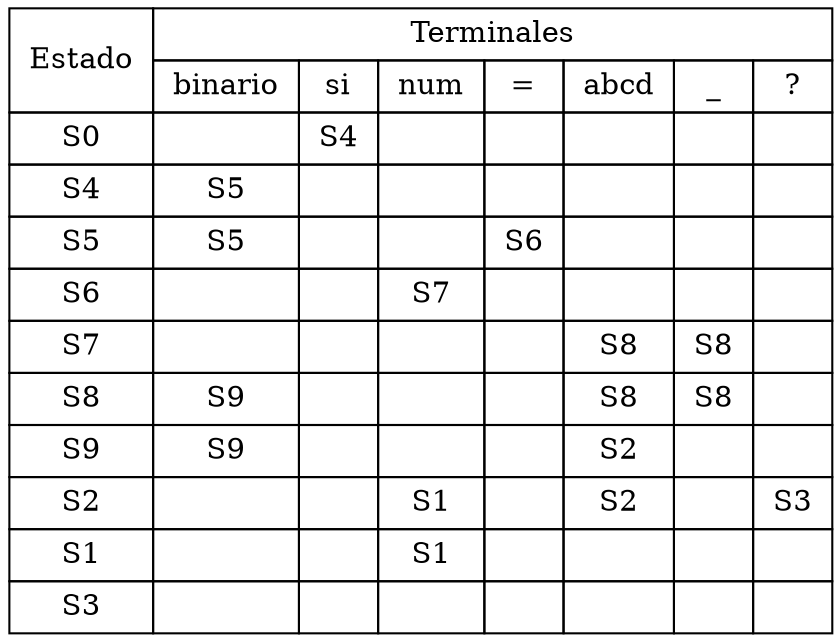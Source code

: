 digraph{
tablaSiguientes[shape=none; margin=0, label = <
<TABLE BORDER = "0" CELLBORDER = "1" CELLSPACING = "0" CELLPADDING = "4"><TR>
<TD ROWSPAN = "2"> Estado </TD>
<TD COLSPAN = "7"> Terminales </TD>
</TR>
<TR>
<TD> binario </TD>
<TD> si </TD>
<TD> num </TD>
<TD> = </TD>
<TD> abcd </TD>
<TD> _ </TD>
<TD> ? </TD>
</TR>
<TR>
<TD> S0 </TD>
<TD>  </TD>
<TD> S4 </TD>
<TD>  </TD>
<TD>  </TD>
<TD>  </TD>
<TD>  </TD>
<TD>  </TD>
</TR>
<TR>
<TD> S4 </TD>
<TD> S5 </TD>
<TD>  </TD>
<TD>  </TD>
<TD>  </TD>
<TD>  </TD>
<TD>  </TD>
<TD>  </TD>
</TR>
<TR>
<TD> S5 </TD>
<TD> S5 </TD>
<TD>  </TD>
<TD>  </TD>
<TD> S6 </TD>
<TD>  </TD>
<TD>  </TD>
<TD>  </TD>
</TR>
<TR>
<TD> S6 </TD>
<TD>  </TD>
<TD>  </TD>
<TD> S7 </TD>
<TD>  </TD>
<TD>  </TD>
<TD>  </TD>
<TD>  </TD>
</TR>
<TR>
<TD> S7 </TD>
<TD>  </TD>
<TD>  </TD>
<TD>  </TD>
<TD>  </TD>
<TD> S8 </TD>
<TD> S8 </TD>
<TD>  </TD>
</TR>
<TR>
<TD> S8 </TD>
<TD> S9 </TD>
<TD>  </TD>
<TD>  </TD>
<TD>  </TD>
<TD> S8 </TD>
<TD> S8 </TD>
<TD>  </TD>
</TR>
<TR>
<TD> S9 </TD>
<TD> S9 </TD>
<TD>  </TD>
<TD>  </TD>
<TD>  </TD>
<TD> S2 </TD>
<TD>  </TD>
<TD>  </TD>
</TR>
<TR>
<TD> S2 </TD>
<TD>  </TD>
<TD>  </TD>
<TD> S1 </TD>
<TD>  </TD>
<TD> S2 </TD>
<TD>  </TD>
<TD> S3 </TD>
</TR>
<TR>
<TD> S1 </TD>
<TD>  </TD>
<TD>  </TD>
<TD> S1 </TD>
<TD>  </TD>
<TD>  </TD>
<TD>  </TD>
<TD>  </TD>
</TR>
<TR>
<TD> S3 </TD>
<TD>  </TD>
<TD>  </TD>
<TD>  </TD>
<TD>  </TD>
<TD>  </TD>
<TD>  </TD>
<TD>  </TD>
</TR>
</TABLE>
>];
}